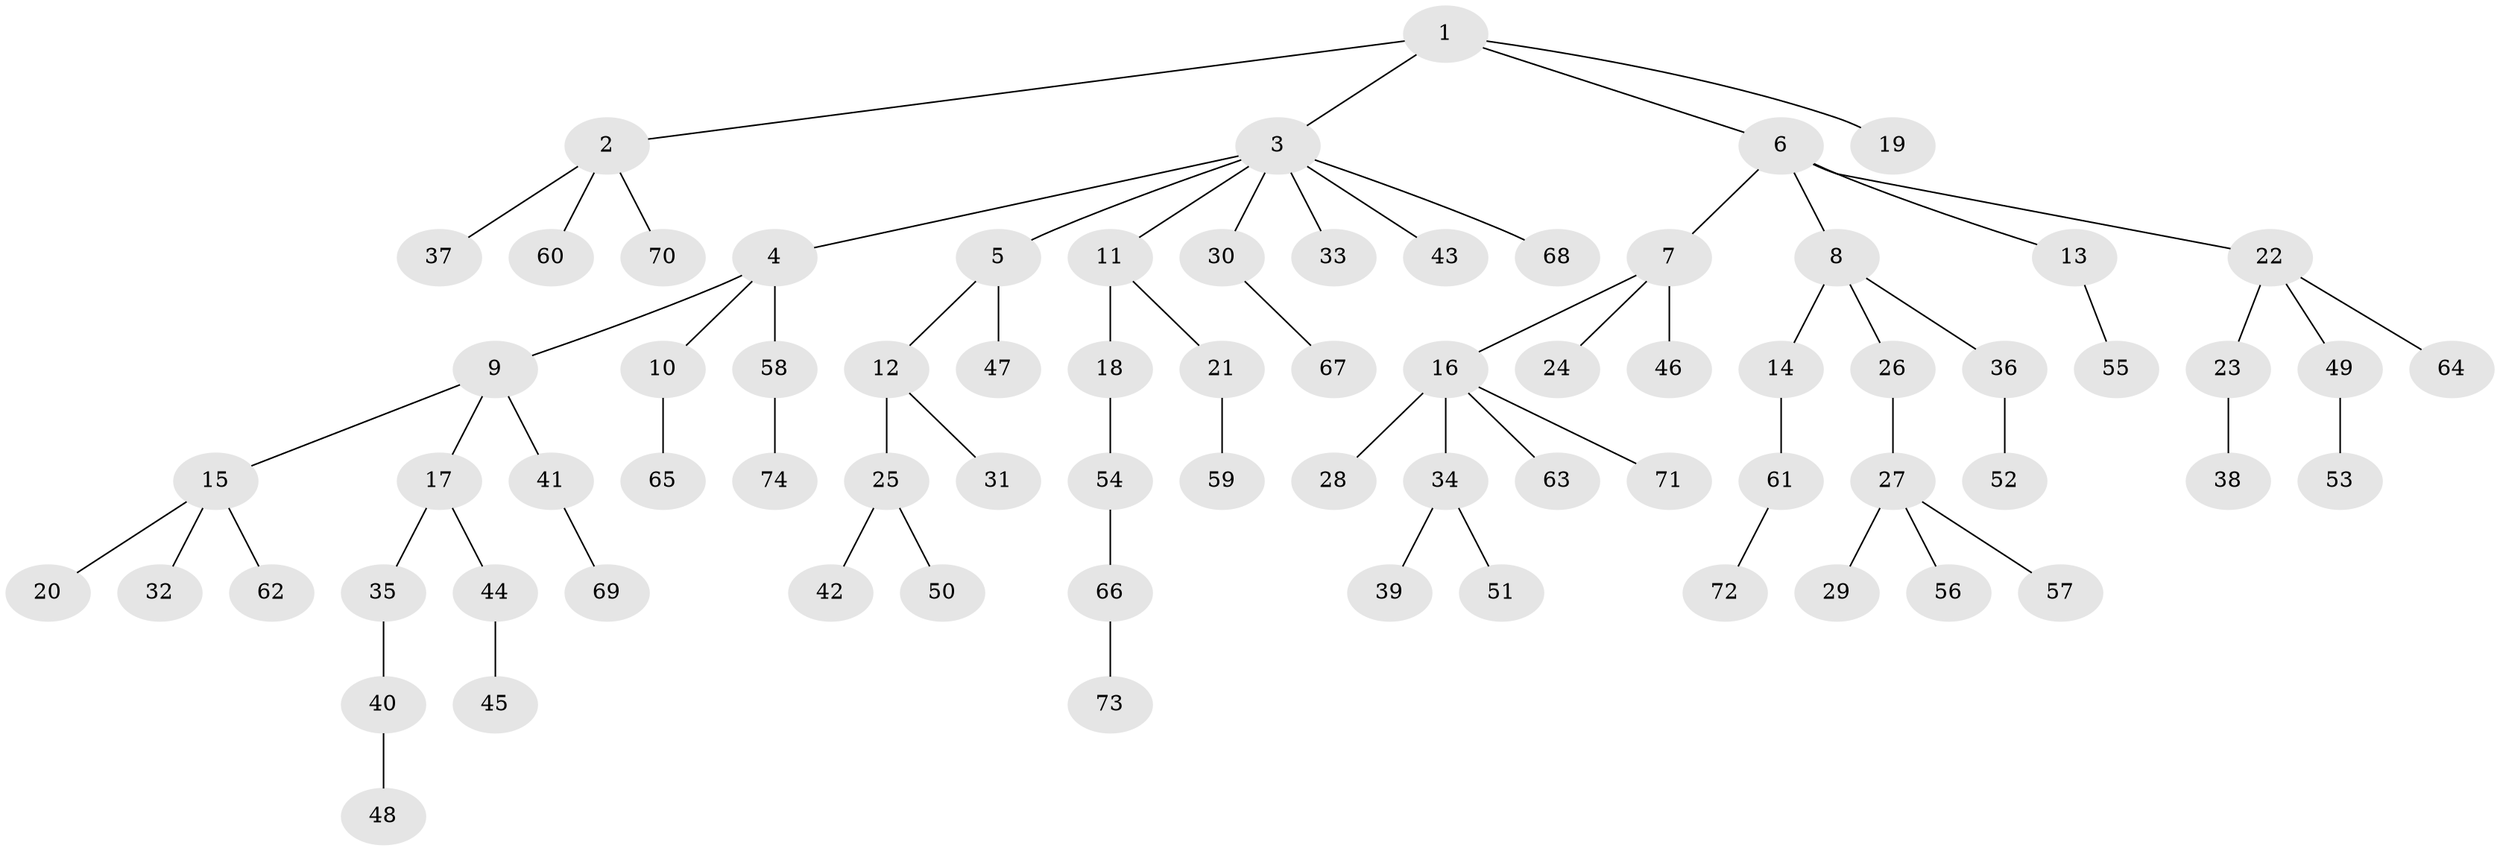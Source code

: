 // coarse degree distribution, {3: 0.17777777777777778, 7: 0.022222222222222223, 4: 0.06666666666666667, 2: 0.17777777777777778, 5: 0.022222222222222223, 1: 0.5333333333333333}
// Generated by graph-tools (version 1.1) at 2025/51/03/04/25 22:51:38]
// undirected, 74 vertices, 73 edges
graph export_dot {
  node [color=gray90,style=filled];
  1;
  2;
  3;
  4;
  5;
  6;
  7;
  8;
  9;
  10;
  11;
  12;
  13;
  14;
  15;
  16;
  17;
  18;
  19;
  20;
  21;
  22;
  23;
  24;
  25;
  26;
  27;
  28;
  29;
  30;
  31;
  32;
  33;
  34;
  35;
  36;
  37;
  38;
  39;
  40;
  41;
  42;
  43;
  44;
  45;
  46;
  47;
  48;
  49;
  50;
  51;
  52;
  53;
  54;
  55;
  56;
  57;
  58;
  59;
  60;
  61;
  62;
  63;
  64;
  65;
  66;
  67;
  68;
  69;
  70;
  71;
  72;
  73;
  74;
  1 -- 2;
  1 -- 3;
  1 -- 6;
  1 -- 19;
  2 -- 37;
  2 -- 60;
  2 -- 70;
  3 -- 4;
  3 -- 5;
  3 -- 11;
  3 -- 30;
  3 -- 33;
  3 -- 43;
  3 -- 68;
  4 -- 9;
  4 -- 10;
  4 -- 58;
  5 -- 12;
  5 -- 47;
  6 -- 7;
  6 -- 8;
  6 -- 13;
  6 -- 22;
  7 -- 16;
  7 -- 24;
  7 -- 46;
  8 -- 14;
  8 -- 26;
  8 -- 36;
  9 -- 15;
  9 -- 17;
  9 -- 41;
  10 -- 65;
  11 -- 18;
  11 -- 21;
  12 -- 25;
  12 -- 31;
  13 -- 55;
  14 -- 61;
  15 -- 20;
  15 -- 32;
  15 -- 62;
  16 -- 28;
  16 -- 34;
  16 -- 63;
  16 -- 71;
  17 -- 35;
  17 -- 44;
  18 -- 54;
  21 -- 59;
  22 -- 23;
  22 -- 49;
  22 -- 64;
  23 -- 38;
  25 -- 42;
  25 -- 50;
  26 -- 27;
  27 -- 29;
  27 -- 56;
  27 -- 57;
  30 -- 67;
  34 -- 39;
  34 -- 51;
  35 -- 40;
  36 -- 52;
  40 -- 48;
  41 -- 69;
  44 -- 45;
  49 -- 53;
  54 -- 66;
  58 -- 74;
  61 -- 72;
  66 -- 73;
}
